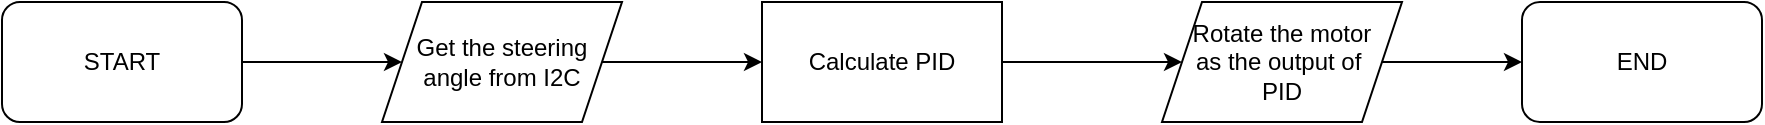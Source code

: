 <mxfile version="16.4.5" type="device"><diagram id="ZY55DAAgNsYWD_b-6r-G" name="Page-1"><mxGraphModel dx="1278" dy="489" grid="1" gridSize="10" guides="1" tooltips="1" connect="1" arrows="1" fold="1" page="1" pageScale="1" pageWidth="850" pageHeight="1100" math="0" shadow="0"><root><mxCell id="0"/><mxCell id="1" parent="0"/><mxCell id="ILVkRCbHuB6ZJf7PqxoU-3" value="" style="edgeStyle=orthogonalEdgeStyle;rounded=0;orthogonalLoop=1;jettySize=auto;html=1;" edge="1" parent="1" source="ILVkRCbHuB6ZJf7PqxoU-2"><mxGeometry relative="1" as="geometry"><mxPoint x="200" y="220" as="targetPoint"/></mxGeometry></mxCell><mxCell id="ILVkRCbHuB6ZJf7PqxoU-2" value="START" style="rounded=1;whiteSpace=wrap;html=1;" vertex="1" parent="1"><mxGeometry y="190" width="120" height="60" as="geometry"/></mxCell><mxCell id="ILVkRCbHuB6ZJf7PqxoU-6" value="" style="edgeStyle=orthogonalEdgeStyle;rounded=0;orthogonalLoop=1;jettySize=auto;html=1;" edge="1" parent="1" source="ILVkRCbHuB6ZJf7PqxoU-4" target="ILVkRCbHuB6ZJf7PqxoU-5"><mxGeometry relative="1" as="geometry"/></mxCell><mxCell id="ILVkRCbHuB6ZJf7PqxoU-4" value="Get the steering angle from I2C" style="shape=parallelogram;perimeter=parallelogramPerimeter;whiteSpace=wrap;html=1;fixedSize=1;" vertex="1" parent="1"><mxGeometry x="190" y="190" width="120" height="60" as="geometry"/></mxCell><mxCell id="ILVkRCbHuB6ZJf7PqxoU-8" value="" style="edgeStyle=orthogonalEdgeStyle;rounded=0;orthogonalLoop=1;jettySize=auto;html=1;" edge="1" parent="1" source="ILVkRCbHuB6ZJf7PqxoU-5" target="ILVkRCbHuB6ZJf7PqxoU-7"><mxGeometry relative="1" as="geometry"/></mxCell><mxCell id="ILVkRCbHuB6ZJf7PqxoU-5" value="Calculate PID" style="whiteSpace=wrap;html=1;" vertex="1" parent="1"><mxGeometry x="380" y="190" width="120" height="60" as="geometry"/></mxCell><mxCell id="ILVkRCbHuB6ZJf7PqxoU-10" value="" style="edgeStyle=orthogonalEdgeStyle;rounded=0;orthogonalLoop=1;jettySize=auto;html=1;" edge="1" parent="1" source="ILVkRCbHuB6ZJf7PqxoU-7" target="ILVkRCbHuB6ZJf7PqxoU-9"><mxGeometry relative="1" as="geometry"/></mxCell><mxCell id="ILVkRCbHuB6ZJf7PqxoU-7" value="Rotate the motor&lt;br&gt;as the output of&amp;nbsp;&lt;br&gt;PID" style="shape=parallelogram;perimeter=parallelogramPerimeter;whiteSpace=wrap;html=1;fixedSize=1;" vertex="1" parent="1"><mxGeometry x="580" y="190" width="120" height="60" as="geometry"/></mxCell><mxCell id="ILVkRCbHuB6ZJf7PqxoU-9" value="END" style="rounded=1;whiteSpace=wrap;html=1;" vertex="1" parent="1"><mxGeometry x="760" y="190" width="120" height="60" as="geometry"/></mxCell></root></mxGraphModel></diagram></mxfile>